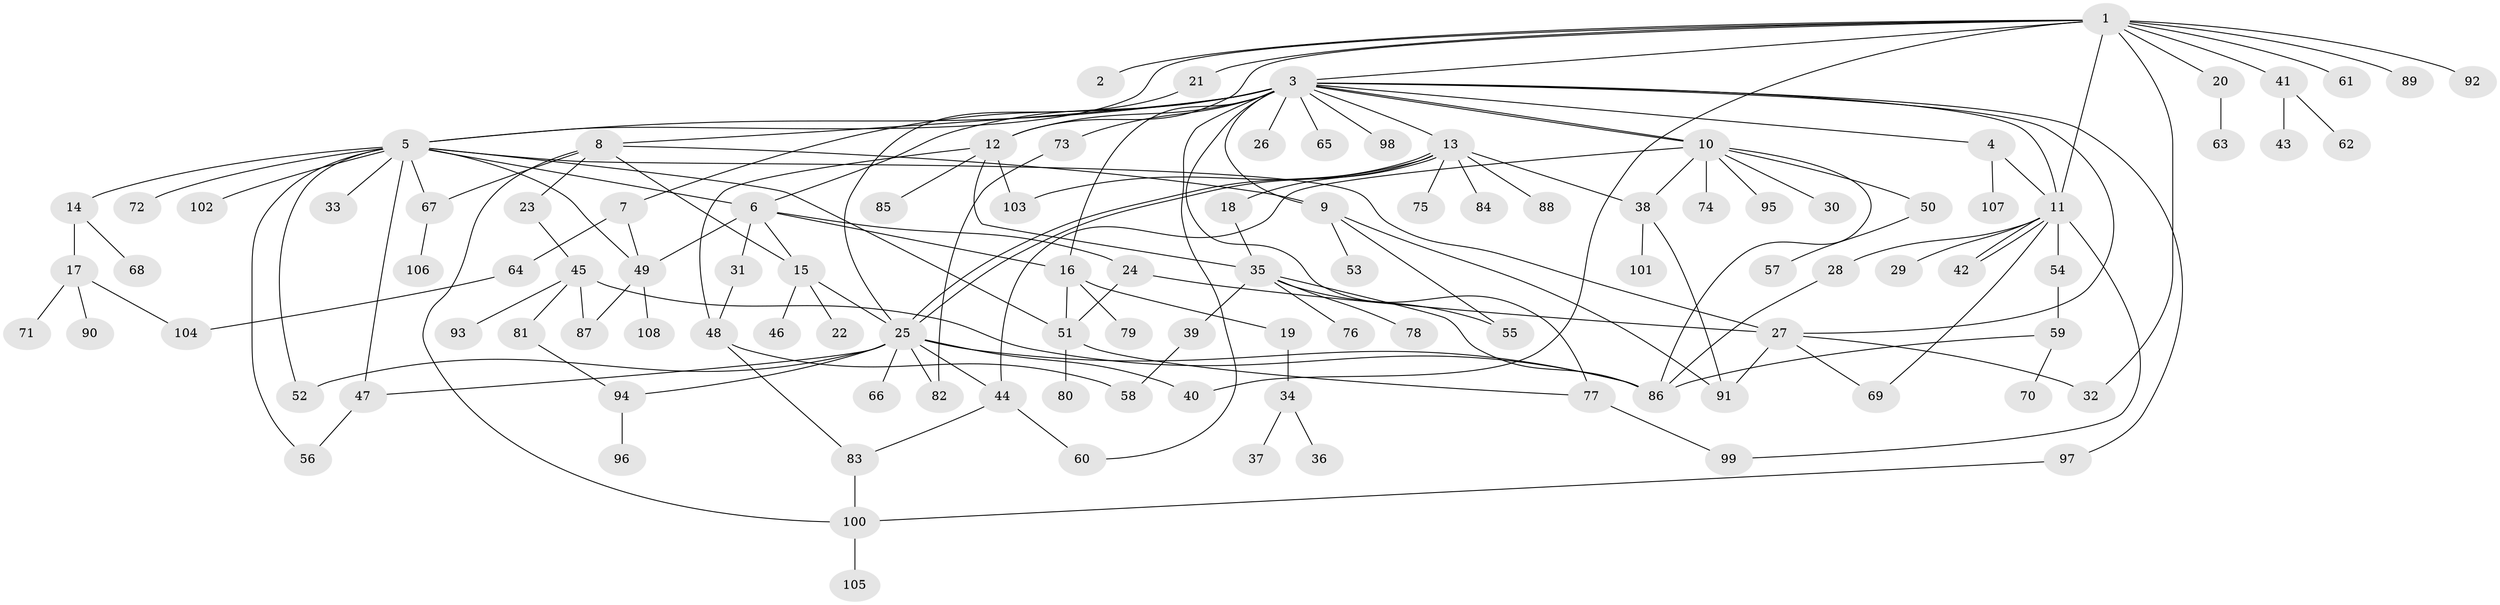 // Generated by graph-tools (version 1.1) at 2025/50/03/09/25 03:50:00]
// undirected, 108 vertices, 157 edges
graph export_dot {
graph [start="1"]
  node [color=gray90,style=filled];
  1;
  2;
  3;
  4;
  5;
  6;
  7;
  8;
  9;
  10;
  11;
  12;
  13;
  14;
  15;
  16;
  17;
  18;
  19;
  20;
  21;
  22;
  23;
  24;
  25;
  26;
  27;
  28;
  29;
  30;
  31;
  32;
  33;
  34;
  35;
  36;
  37;
  38;
  39;
  40;
  41;
  42;
  43;
  44;
  45;
  46;
  47;
  48;
  49;
  50;
  51;
  52;
  53;
  54;
  55;
  56;
  57;
  58;
  59;
  60;
  61;
  62;
  63;
  64;
  65;
  66;
  67;
  68;
  69;
  70;
  71;
  72;
  73;
  74;
  75;
  76;
  77;
  78;
  79;
  80;
  81;
  82;
  83;
  84;
  85;
  86;
  87;
  88;
  89;
  90;
  91;
  92;
  93;
  94;
  95;
  96;
  97;
  98;
  99;
  100;
  101;
  102;
  103;
  104;
  105;
  106;
  107;
  108;
  1 -- 2;
  1 -- 3;
  1 -- 5;
  1 -- 11;
  1 -- 12;
  1 -- 20;
  1 -- 21;
  1 -- 32;
  1 -- 40;
  1 -- 41;
  1 -- 61;
  1 -- 89;
  1 -- 92;
  3 -- 4;
  3 -- 5;
  3 -- 6;
  3 -- 7;
  3 -- 8;
  3 -- 9;
  3 -- 10;
  3 -- 10;
  3 -- 11;
  3 -- 12;
  3 -- 13;
  3 -- 16;
  3 -- 26;
  3 -- 27;
  3 -- 60;
  3 -- 65;
  3 -- 73;
  3 -- 77;
  3 -- 97;
  3 -- 98;
  4 -- 11;
  4 -- 107;
  5 -- 6;
  5 -- 14;
  5 -- 27;
  5 -- 33;
  5 -- 47;
  5 -- 49;
  5 -- 51;
  5 -- 52;
  5 -- 56;
  5 -- 67;
  5 -- 72;
  5 -- 102;
  6 -- 15;
  6 -- 16;
  6 -- 24;
  6 -- 31;
  6 -- 49;
  7 -- 49;
  7 -- 64;
  8 -- 9;
  8 -- 15;
  8 -- 23;
  8 -- 67;
  8 -- 100;
  9 -- 53;
  9 -- 55;
  9 -- 91;
  10 -- 30;
  10 -- 38;
  10 -- 44;
  10 -- 50;
  10 -- 74;
  10 -- 86;
  10 -- 95;
  11 -- 28;
  11 -- 29;
  11 -- 42;
  11 -- 42;
  11 -- 54;
  11 -- 69;
  11 -- 99;
  12 -- 35;
  12 -- 48;
  12 -- 85;
  12 -- 103;
  13 -- 18;
  13 -- 25;
  13 -- 25;
  13 -- 38;
  13 -- 75;
  13 -- 84;
  13 -- 88;
  13 -- 103;
  14 -- 17;
  14 -- 68;
  15 -- 22;
  15 -- 25;
  15 -- 46;
  16 -- 19;
  16 -- 51;
  16 -- 79;
  17 -- 71;
  17 -- 90;
  17 -- 104;
  18 -- 35;
  19 -- 34;
  20 -- 63;
  21 -- 25;
  23 -- 45;
  24 -- 27;
  24 -- 51;
  25 -- 40;
  25 -- 44;
  25 -- 47;
  25 -- 52;
  25 -- 66;
  25 -- 82;
  25 -- 86;
  25 -- 94;
  27 -- 32;
  27 -- 69;
  27 -- 91;
  28 -- 86;
  31 -- 48;
  34 -- 36;
  34 -- 37;
  35 -- 39;
  35 -- 55;
  35 -- 76;
  35 -- 78;
  35 -- 86;
  38 -- 91;
  38 -- 101;
  39 -- 58;
  41 -- 43;
  41 -- 62;
  44 -- 60;
  44 -- 83;
  45 -- 81;
  45 -- 86;
  45 -- 87;
  45 -- 93;
  47 -- 56;
  48 -- 58;
  48 -- 83;
  49 -- 87;
  49 -- 108;
  50 -- 57;
  51 -- 77;
  51 -- 80;
  54 -- 59;
  59 -- 70;
  59 -- 86;
  64 -- 104;
  67 -- 106;
  73 -- 82;
  77 -- 99;
  81 -- 94;
  83 -- 100;
  94 -- 96;
  97 -- 100;
  100 -- 105;
}
